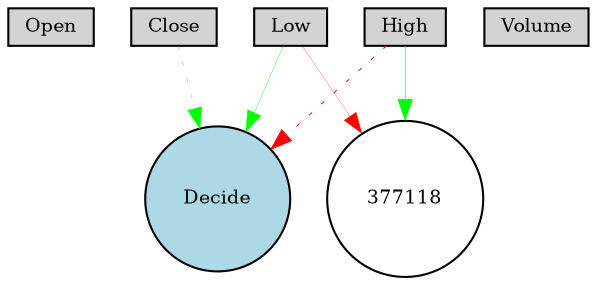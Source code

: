 digraph {
	node [fontsize=9 height=0.2 shape=circle width=0.2]
	Open [fillcolor=lightgray shape=box style=filled]
	High [fillcolor=lightgray shape=box style=filled]
	Low [fillcolor=lightgray shape=box style=filled]
	Close [fillcolor=lightgray shape=box style=filled]
	Volume [fillcolor=lightgray shape=box style=filled]
	Decide [fillcolor=lightblue style=filled]
	377118 [fillcolor=white style=filled]
	High -> Decide [color=red penwidth=0.4537172577776165 style=dotted]
	Close -> Decide [color=green penwidth=0.21441033997005035 style=dotted]
	Low -> Decide [color=green penwidth=0.19191956006837987 style=solid]
	High -> 377118 [color=green penwidth=0.33164934504602517 style=solid]
	Low -> 377118 [color=red penwidth=0.12526814544733206 style=solid]
}

